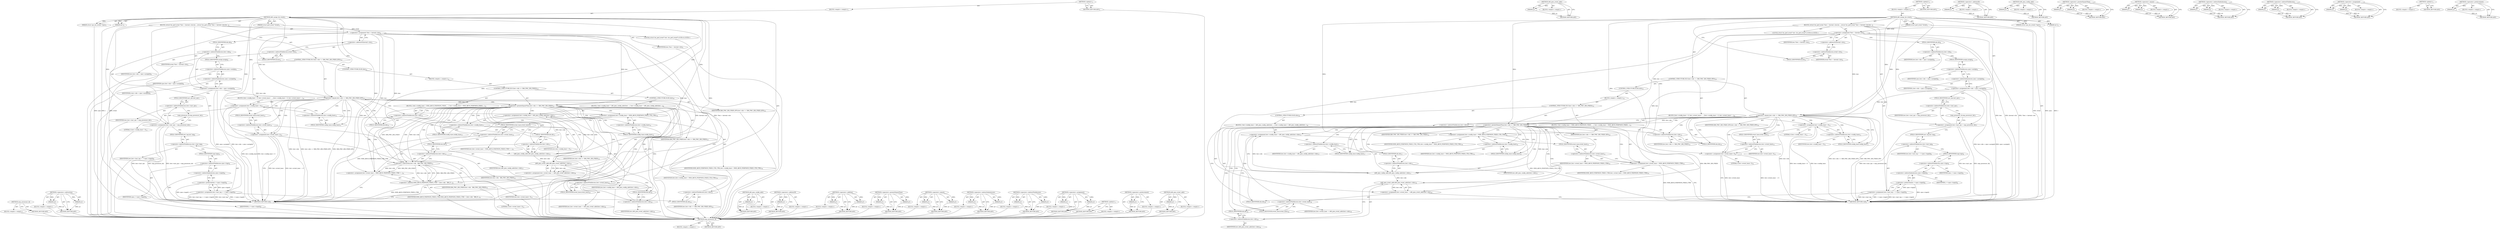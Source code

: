 digraph "x86_pmu_event_addr" {
vulnerable_140 [label=<(METHOD,smp_processor_id)>];
vulnerable_141 [label=<(BLOCK,&lt;empty&gt;,&lt;empty&gt;)>];
vulnerable_142 [label=<(METHOD_RETURN,ANY)>];
vulnerable_161 [label=<(METHOD,x86_pmu_event_addr)>];
vulnerable_162 [label=<(PARAM,p1)>];
vulnerable_163 [label=<(BLOCK,&lt;empty&gt;,&lt;empty&gt;)>];
vulnerable_164 [label=<(METHOD_RETURN,ANY)>];
vulnerable_6 [label=<(METHOD,&lt;global&gt;)<SUB>1</SUB>>];
vulnerable_7 [label=<(BLOCK,&lt;empty&gt;,&lt;empty&gt;)<SUB>1</SUB>>];
vulnerable_8 [label=<(METHOD,x86_assign_hw_event)<SUB>1</SUB>>];
vulnerable_9 [label=<(PARAM,struct perf_event *event)<SUB>1</SUB>>];
vulnerable_10 [label=<(PARAM,struct cpu_hw_events *cpuc)<SUB>2</SUB>>];
vulnerable_11 [label=<(PARAM,int i)<SUB>2</SUB>>];
vulnerable_12 [label=<(BLOCK,{
	struct hw_perf_event *hwc = &amp;event-&gt;hw;

	hw...,{
	struct hw_perf_event *hwc = &amp;event-&gt;hw;

	hw...)<SUB>3</SUB>>];
vulnerable_13 [label="<(LOCAL,struct hw_perf_event* hwc: hw_perf_event*)<SUB>4</SUB>>"];
vulnerable_14 [label=<(&lt;operator&gt;.assignment,*hwc = &amp;event-&gt;hw)<SUB>4</SUB>>];
vulnerable_15 [label=<(IDENTIFIER,hwc,*hwc = &amp;event-&gt;hw)<SUB>4</SUB>>];
vulnerable_16 [label=<(&lt;operator&gt;.addressOf,&amp;event-&gt;hw)<SUB>4</SUB>>];
vulnerable_17 [label=<(&lt;operator&gt;.indirectFieldAccess,event-&gt;hw)<SUB>4</SUB>>];
vulnerable_18 [label=<(IDENTIFIER,event,*hwc = &amp;event-&gt;hw)<SUB>4</SUB>>];
vulnerable_19 [label=<(FIELD_IDENTIFIER,hw,hw)<SUB>4</SUB>>];
vulnerable_20 [label=<(&lt;operator&gt;.assignment,hwc-&gt;idx = cpuc-&gt;assign[i])<SUB>6</SUB>>];
vulnerable_21 [label=<(&lt;operator&gt;.indirectFieldAccess,hwc-&gt;idx)<SUB>6</SUB>>];
vulnerable_22 [label=<(IDENTIFIER,hwc,hwc-&gt;idx = cpuc-&gt;assign[i])<SUB>6</SUB>>];
vulnerable_23 [label=<(FIELD_IDENTIFIER,idx,idx)<SUB>6</SUB>>];
vulnerable_24 [label=<(&lt;operator&gt;.indirectIndexAccess,cpuc-&gt;assign[i])<SUB>6</SUB>>];
vulnerable_25 [label=<(&lt;operator&gt;.indirectFieldAccess,cpuc-&gt;assign)<SUB>6</SUB>>];
vulnerable_26 [label=<(IDENTIFIER,cpuc,hwc-&gt;idx = cpuc-&gt;assign[i])<SUB>6</SUB>>];
vulnerable_27 [label=<(FIELD_IDENTIFIER,assign,assign)<SUB>6</SUB>>];
vulnerable_28 [label=<(IDENTIFIER,i,hwc-&gt;idx = cpuc-&gt;assign[i])<SUB>6</SUB>>];
vulnerable_29 [label=<(&lt;operator&gt;.assignment,hwc-&gt;last_cpu = smp_processor_id())<SUB>7</SUB>>];
vulnerable_30 [label=<(&lt;operator&gt;.indirectFieldAccess,hwc-&gt;last_cpu)<SUB>7</SUB>>];
vulnerable_31 [label=<(IDENTIFIER,hwc,hwc-&gt;last_cpu = smp_processor_id())<SUB>7</SUB>>];
vulnerable_32 [label=<(FIELD_IDENTIFIER,last_cpu,last_cpu)<SUB>7</SUB>>];
vulnerable_33 [label=<(smp_processor_id,smp_processor_id())<SUB>7</SUB>>];
vulnerable_34 [label=<(&lt;operator&gt;.assignment,hwc-&gt;last_tag = ++cpuc-&gt;tags[i])<SUB>8</SUB>>];
vulnerable_35 [label=<(&lt;operator&gt;.indirectFieldAccess,hwc-&gt;last_tag)<SUB>8</SUB>>];
vulnerable_36 [label=<(IDENTIFIER,hwc,hwc-&gt;last_tag = ++cpuc-&gt;tags[i])<SUB>8</SUB>>];
vulnerable_37 [label=<(FIELD_IDENTIFIER,last_tag,last_tag)<SUB>8</SUB>>];
vulnerable_38 [label=<(&lt;operator&gt;.preIncrement,++cpuc-&gt;tags[i])<SUB>8</SUB>>];
vulnerable_39 [label=<(&lt;operator&gt;.indirectIndexAccess,cpuc-&gt;tags[i])<SUB>8</SUB>>];
vulnerable_40 [label=<(&lt;operator&gt;.indirectFieldAccess,cpuc-&gt;tags)<SUB>8</SUB>>];
vulnerable_41 [label=<(IDENTIFIER,cpuc,++cpuc-&gt;tags[i])<SUB>8</SUB>>];
vulnerable_42 [label=<(FIELD_IDENTIFIER,tags,tags)<SUB>8</SUB>>];
vulnerable_43 [label=<(IDENTIFIER,i,++cpuc-&gt;tags[i])<SUB>8</SUB>>];
vulnerable_44 [label=<(CONTROL_STRUCTURE,IF,if (hwc-&gt;idx == X86_PMC_IDX_FIXED_BTS))<SUB>10</SUB>>];
vulnerable_45 [label=<(&lt;operator&gt;.equals,hwc-&gt;idx == X86_PMC_IDX_FIXED_BTS)<SUB>10</SUB>>];
vulnerable_46 [label=<(&lt;operator&gt;.indirectFieldAccess,hwc-&gt;idx)<SUB>10</SUB>>];
vulnerable_47 [label=<(IDENTIFIER,hwc,hwc-&gt;idx == X86_PMC_IDX_FIXED_BTS)<SUB>10</SUB>>];
vulnerable_48 [label=<(FIELD_IDENTIFIER,idx,idx)<SUB>10</SUB>>];
vulnerable_49 [label=<(IDENTIFIER,X86_PMC_IDX_FIXED_BTS,hwc-&gt;idx == X86_PMC_IDX_FIXED_BTS)<SUB>10</SUB>>];
vulnerable_50 [label=<(BLOCK,{
		hwc-&gt;config_base = 0;
 		hwc-&gt;event_base	= ...,{
		hwc-&gt;config_base = 0;
 		hwc-&gt;event_base	= ...)<SUB>10</SUB>>];
vulnerable_51 [label=<(&lt;operator&gt;.assignment,hwc-&gt;config_base = 0)<SUB>11</SUB>>];
vulnerable_52 [label=<(&lt;operator&gt;.indirectFieldAccess,hwc-&gt;config_base)<SUB>11</SUB>>];
vulnerable_53 [label=<(IDENTIFIER,hwc,hwc-&gt;config_base = 0)<SUB>11</SUB>>];
vulnerable_54 [label=<(FIELD_IDENTIFIER,config_base,config_base)<SUB>11</SUB>>];
vulnerable_55 [label=<(LITERAL,0,hwc-&gt;config_base = 0)<SUB>11</SUB>>];
vulnerable_56 [label=<(&lt;operator&gt;.assignment,hwc-&gt;event_base	= 0)<SUB>12</SUB>>];
vulnerable_57 [label=<(&lt;operator&gt;.indirectFieldAccess,hwc-&gt;event_base)<SUB>12</SUB>>];
vulnerable_58 [label=<(IDENTIFIER,hwc,hwc-&gt;event_base	= 0)<SUB>12</SUB>>];
vulnerable_59 [label=<(FIELD_IDENTIFIER,event_base,event_base)<SUB>12</SUB>>];
vulnerable_60 [label=<(LITERAL,0,hwc-&gt;event_base	= 0)<SUB>12</SUB>>];
vulnerable_61 [label=<(CONTROL_STRUCTURE,ELSE,else)<SUB>13</SUB>>];
vulnerable_62 [label=<(BLOCK,&lt;empty&gt;,&lt;empty&gt;)<SUB>13</SUB>>];
vulnerable_63 [label=<(CONTROL_STRUCTURE,IF,if (hwc-&gt;idx &gt;= X86_PMC_IDX_FIXED))<SUB>13</SUB>>];
vulnerable_64 [label=<(&lt;operator&gt;.greaterEqualsThan,hwc-&gt;idx &gt;= X86_PMC_IDX_FIXED)<SUB>13</SUB>>];
vulnerable_65 [label=<(&lt;operator&gt;.indirectFieldAccess,hwc-&gt;idx)<SUB>13</SUB>>];
vulnerable_66 [label=<(IDENTIFIER,hwc,hwc-&gt;idx &gt;= X86_PMC_IDX_FIXED)<SUB>13</SUB>>];
vulnerable_67 [label=<(FIELD_IDENTIFIER,idx,idx)<SUB>13</SUB>>];
vulnerable_68 [label=<(IDENTIFIER,X86_PMC_IDX_FIXED,hwc-&gt;idx &gt;= X86_PMC_IDX_FIXED)<SUB>13</SUB>>];
vulnerable_69 [label=<(BLOCK,{
 		hwc-&gt;config_base = MSR_ARCH_PERFMON_FIXED_...,{
 		hwc-&gt;config_base = MSR_ARCH_PERFMON_FIXED_...)<SUB>13</SUB>>];
vulnerable_70 [label=<(&lt;operator&gt;.assignment,hwc-&gt;config_base = MSR_ARCH_PERFMON_FIXED_CTR_CTRL)<SUB>14</SUB>>];
vulnerable_71 [label=<(&lt;operator&gt;.indirectFieldAccess,hwc-&gt;config_base)<SUB>14</SUB>>];
vulnerable_72 [label=<(IDENTIFIER,hwc,hwc-&gt;config_base = MSR_ARCH_PERFMON_FIXED_CTR_CTRL)<SUB>14</SUB>>];
vulnerable_73 [label=<(FIELD_IDENTIFIER,config_base,config_base)<SUB>14</SUB>>];
vulnerable_74 [label=<(IDENTIFIER,MSR_ARCH_PERFMON_FIXED_CTR_CTRL,hwc-&gt;config_base = MSR_ARCH_PERFMON_FIXED_CTR_CTRL)<SUB>14</SUB>>];
vulnerable_75 [label=<(&lt;operator&gt;.assignment,hwc-&gt;event_base = MSR_ARCH_PERFMON_FIXED_CTR0)<SUB>15</SUB>>];
vulnerable_76 [label=<(&lt;operator&gt;.indirectFieldAccess,hwc-&gt;event_base)<SUB>15</SUB>>];
vulnerable_77 [label=<(IDENTIFIER,hwc,hwc-&gt;event_base = MSR_ARCH_PERFMON_FIXED_CTR0)<SUB>15</SUB>>];
vulnerable_78 [label=<(FIELD_IDENTIFIER,event_base,event_base)<SUB>15</SUB>>];
vulnerable_79 [label=<(IDENTIFIER,MSR_ARCH_PERFMON_FIXED_CTR0,hwc-&gt;event_base = MSR_ARCH_PERFMON_FIXED_CTR0)<SUB>15</SUB>>];
vulnerable_80 [label=<(CONTROL_STRUCTURE,ELSE,else)<SUB>16</SUB>>];
vulnerable_81 [label=<(BLOCK,{
 		hwc-&gt;config_base = x86_pmu_config_addr(hwc...,{
 		hwc-&gt;config_base = x86_pmu_config_addr(hwc...)<SUB>16</SUB>>];
vulnerable_82 [label=<(&lt;operator&gt;.assignment,hwc-&gt;config_base = x86_pmu_config_addr(hwc-&gt;idx))<SUB>17</SUB>>];
vulnerable_83 [label=<(&lt;operator&gt;.indirectFieldAccess,hwc-&gt;config_base)<SUB>17</SUB>>];
vulnerable_84 [label=<(IDENTIFIER,hwc,hwc-&gt;config_base = x86_pmu_config_addr(hwc-&gt;idx))<SUB>17</SUB>>];
vulnerable_85 [label=<(FIELD_IDENTIFIER,config_base,config_base)<SUB>17</SUB>>];
vulnerable_86 [label=<(x86_pmu_config_addr,x86_pmu_config_addr(hwc-&gt;idx))<SUB>17</SUB>>];
vulnerable_87 [label=<(&lt;operator&gt;.indirectFieldAccess,hwc-&gt;idx)<SUB>17</SUB>>];
vulnerable_88 [label=<(IDENTIFIER,hwc,x86_pmu_config_addr(hwc-&gt;idx))<SUB>17</SUB>>];
vulnerable_89 [label=<(FIELD_IDENTIFIER,idx,idx)<SUB>17</SUB>>];
vulnerable_90 [label=<(&lt;operator&gt;.assignment,hwc-&gt;event_base  = x86_pmu_event_addr(hwc-&gt;idx))<SUB>18</SUB>>];
vulnerable_91 [label=<(&lt;operator&gt;.indirectFieldAccess,hwc-&gt;event_base)<SUB>18</SUB>>];
vulnerable_92 [label=<(IDENTIFIER,hwc,hwc-&gt;event_base  = x86_pmu_event_addr(hwc-&gt;idx))<SUB>18</SUB>>];
vulnerable_93 [label=<(FIELD_IDENTIFIER,event_base,event_base)<SUB>18</SUB>>];
vulnerable_94 [label=<(x86_pmu_event_addr,x86_pmu_event_addr(hwc-&gt;idx))<SUB>18</SUB>>];
vulnerable_95 [label=<(&lt;operator&gt;.indirectFieldAccess,hwc-&gt;idx)<SUB>18</SUB>>];
vulnerable_96 [label=<(IDENTIFIER,hwc,x86_pmu_event_addr(hwc-&gt;idx))<SUB>18</SUB>>];
vulnerable_97 [label=<(FIELD_IDENTIFIER,idx,idx)<SUB>18</SUB>>];
vulnerable_98 [label=<(METHOD_RETURN,void)<SUB>1</SUB>>];
vulnerable_100 [label=<(METHOD_RETURN,ANY)<SUB>1</SUB>>];
vulnerable_126 [label=<(METHOD,&lt;operator&gt;.addressOf)>];
vulnerable_127 [label=<(PARAM,p1)>];
vulnerable_128 [label=<(BLOCK,&lt;empty&gt;,&lt;empty&gt;)>];
vulnerable_129 [label=<(METHOD_RETURN,ANY)>];
vulnerable_157 [label=<(METHOD,x86_pmu_config_addr)>];
vulnerable_158 [label=<(PARAM,p1)>];
vulnerable_159 [label=<(BLOCK,&lt;empty&gt;,&lt;empty&gt;)>];
vulnerable_160 [label=<(METHOD_RETURN,ANY)>];
vulnerable_152 [label=<(METHOD,&lt;operator&gt;.greaterEqualsThan)>];
vulnerable_153 [label=<(PARAM,p1)>];
vulnerable_154 [label=<(PARAM,p2)>];
vulnerable_155 [label=<(BLOCK,&lt;empty&gt;,&lt;empty&gt;)>];
vulnerable_156 [label=<(METHOD_RETURN,ANY)>];
vulnerable_147 [label=<(METHOD,&lt;operator&gt;.equals)>];
vulnerable_148 [label=<(PARAM,p1)>];
vulnerable_149 [label=<(PARAM,p2)>];
vulnerable_150 [label=<(BLOCK,&lt;empty&gt;,&lt;empty&gt;)>];
vulnerable_151 [label=<(METHOD_RETURN,ANY)>];
vulnerable_135 [label=<(METHOD,&lt;operator&gt;.indirectIndexAccess)>];
vulnerable_136 [label=<(PARAM,p1)>];
vulnerable_137 [label=<(PARAM,p2)>];
vulnerable_138 [label=<(BLOCK,&lt;empty&gt;,&lt;empty&gt;)>];
vulnerable_139 [label=<(METHOD_RETURN,ANY)>];
vulnerable_130 [label=<(METHOD,&lt;operator&gt;.indirectFieldAccess)>];
vulnerable_131 [label=<(PARAM,p1)>];
vulnerable_132 [label=<(PARAM,p2)>];
vulnerable_133 [label=<(BLOCK,&lt;empty&gt;,&lt;empty&gt;)>];
vulnerable_134 [label=<(METHOD_RETURN,ANY)>];
vulnerable_121 [label=<(METHOD,&lt;operator&gt;.assignment)>];
vulnerable_122 [label=<(PARAM,p1)>];
vulnerable_123 [label=<(PARAM,p2)>];
vulnerable_124 [label=<(BLOCK,&lt;empty&gt;,&lt;empty&gt;)>];
vulnerable_125 [label=<(METHOD_RETURN,ANY)>];
vulnerable_115 [label=<(METHOD,&lt;global&gt;)<SUB>1</SUB>>];
vulnerable_116 [label=<(BLOCK,&lt;empty&gt;,&lt;empty&gt;)>];
vulnerable_117 [label=<(METHOD_RETURN,ANY)>];
vulnerable_143 [label=<(METHOD,&lt;operator&gt;.preIncrement)>];
vulnerable_144 [label=<(PARAM,p1)>];
vulnerable_145 [label=<(BLOCK,&lt;empty&gt;,&lt;empty&gt;)>];
vulnerable_146 [label=<(METHOD_RETURN,ANY)>];
fixed_146 [label=<(METHOD,smp_processor_id)>];
fixed_147 [label=<(BLOCK,&lt;empty&gt;,&lt;empty&gt;)>];
fixed_148 [label=<(METHOD_RETURN,ANY)>];
fixed_168 [label=<(METHOD,&lt;operator&gt;.subtraction)>];
fixed_169 [label=<(PARAM,p1)>];
fixed_170 [label=<(PARAM,p2)>];
fixed_171 [label=<(BLOCK,&lt;empty&gt;,&lt;empty&gt;)>];
fixed_172 [label=<(METHOD_RETURN,ANY)>];
fixed_6 [label=<(METHOD,&lt;global&gt;)<SUB>1</SUB>>];
fixed_7 [label=<(BLOCK,&lt;empty&gt;,&lt;empty&gt;)<SUB>1</SUB>>];
fixed_8 [label=<(METHOD,x86_assign_hw_event)<SUB>1</SUB>>];
fixed_9 [label=<(PARAM,struct perf_event *event)<SUB>1</SUB>>];
fixed_10 [label=<(PARAM,struct cpu_hw_events *cpuc)<SUB>2</SUB>>];
fixed_11 [label=<(PARAM,int i)<SUB>2</SUB>>];
fixed_12 [label=<(BLOCK,{
	struct hw_perf_event *hwc = &amp;event-&gt;hw;

	hw...,{
	struct hw_perf_event *hwc = &amp;event-&gt;hw;

	hw...)<SUB>3</SUB>>];
fixed_13 [label="<(LOCAL,struct hw_perf_event* hwc: hw_perf_event*)<SUB>4</SUB>>"];
fixed_14 [label=<(&lt;operator&gt;.assignment,*hwc = &amp;event-&gt;hw)<SUB>4</SUB>>];
fixed_15 [label=<(IDENTIFIER,hwc,*hwc = &amp;event-&gt;hw)<SUB>4</SUB>>];
fixed_16 [label=<(&lt;operator&gt;.addressOf,&amp;event-&gt;hw)<SUB>4</SUB>>];
fixed_17 [label=<(&lt;operator&gt;.indirectFieldAccess,event-&gt;hw)<SUB>4</SUB>>];
fixed_18 [label=<(IDENTIFIER,event,*hwc = &amp;event-&gt;hw)<SUB>4</SUB>>];
fixed_19 [label=<(FIELD_IDENTIFIER,hw,hw)<SUB>4</SUB>>];
fixed_20 [label=<(&lt;operator&gt;.assignment,hwc-&gt;idx = cpuc-&gt;assign[i])<SUB>6</SUB>>];
fixed_21 [label=<(&lt;operator&gt;.indirectFieldAccess,hwc-&gt;idx)<SUB>6</SUB>>];
fixed_22 [label=<(IDENTIFIER,hwc,hwc-&gt;idx = cpuc-&gt;assign[i])<SUB>6</SUB>>];
fixed_23 [label=<(FIELD_IDENTIFIER,idx,idx)<SUB>6</SUB>>];
fixed_24 [label=<(&lt;operator&gt;.indirectIndexAccess,cpuc-&gt;assign[i])<SUB>6</SUB>>];
fixed_25 [label=<(&lt;operator&gt;.indirectFieldAccess,cpuc-&gt;assign)<SUB>6</SUB>>];
fixed_26 [label=<(IDENTIFIER,cpuc,hwc-&gt;idx = cpuc-&gt;assign[i])<SUB>6</SUB>>];
fixed_27 [label=<(FIELD_IDENTIFIER,assign,assign)<SUB>6</SUB>>];
fixed_28 [label=<(IDENTIFIER,i,hwc-&gt;idx = cpuc-&gt;assign[i])<SUB>6</SUB>>];
fixed_29 [label=<(&lt;operator&gt;.assignment,hwc-&gt;last_cpu = smp_processor_id())<SUB>7</SUB>>];
fixed_30 [label=<(&lt;operator&gt;.indirectFieldAccess,hwc-&gt;last_cpu)<SUB>7</SUB>>];
fixed_31 [label=<(IDENTIFIER,hwc,hwc-&gt;last_cpu = smp_processor_id())<SUB>7</SUB>>];
fixed_32 [label=<(FIELD_IDENTIFIER,last_cpu,last_cpu)<SUB>7</SUB>>];
fixed_33 [label=<(smp_processor_id,smp_processor_id())<SUB>7</SUB>>];
fixed_34 [label=<(&lt;operator&gt;.assignment,hwc-&gt;last_tag = ++cpuc-&gt;tags[i])<SUB>8</SUB>>];
fixed_35 [label=<(&lt;operator&gt;.indirectFieldAccess,hwc-&gt;last_tag)<SUB>8</SUB>>];
fixed_36 [label=<(IDENTIFIER,hwc,hwc-&gt;last_tag = ++cpuc-&gt;tags[i])<SUB>8</SUB>>];
fixed_37 [label=<(FIELD_IDENTIFIER,last_tag,last_tag)<SUB>8</SUB>>];
fixed_38 [label=<(&lt;operator&gt;.preIncrement,++cpuc-&gt;tags[i])<SUB>8</SUB>>];
fixed_39 [label=<(&lt;operator&gt;.indirectIndexAccess,cpuc-&gt;tags[i])<SUB>8</SUB>>];
fixed_40 [label=<(&lt;operator&gt;.indirectFieldAccess,cpuc-&gt;tags)<SUB>8</SUB>>];
fixed_41 [label=<(IDENTIFIER,cpuc,++cpuc-&gt;tags[i])<SUB>8</SUB>>];
fixed_42 [label=<(FIELD_IDENTIFIER,tags,tags)<SUB>8</SUB>>];
fixed_43 [label=<(IDENTIFIER,i,++cpuc-&gt;tags[i])<SUB>8</SUB>>];
fixed_44 [label=<(CONTROL_STRUCTURE,IF,if (hwc-&gt;idx == X86_PMC_IDX_FIXED_BTS))<SUB>10</SUB>>];
fixed_45 [label=<(&lt;operator&gt;.equals,hwc-&gt;idx == X86_PMC_IDX_FIXED_BTS)<SUB>10</SUB>>];
fixed_46 [label=<(&lt;operator&gt;.indirectFieldAccess,hwc-&gt;idx)<SUB>10</SUB>>];
fixed_47 [label=<(IDENTIFIER,hwc,hwc-&gt;idx == X86_PMC_IDX_FIXED_BTS)<SUB>10</SUB>>];
fixed_48 [label=<(FIELD_IDENTIFIER,idx,idx)<SUB>10</SUB>>];
fixed_49 [label=<(IDENTIFIER,X86_PMC_IDX_FIXED_BTS,hwc-&gt;idx == X86_PMC_IDX_FIXED_BTS)<SUB>10</SUB>>];
fixed_50 [label=<(BLOCK,{
		hwc-&gt;config_base = 0;
 		hwc-&gt;event_base	= ...,{
		hwc-&gt;config_base = 0;
 		hwc-&gt;event_base	= ...)<SUB>10</SUB>>];
fixed_51 [label=<(&lt;operator&gt;.assignment,hwc-&gt;config_base = 0)<SUB>11</SUB>>];
fixed_52 [label=<(&lt;operator&gt;.indirectFieldAccess,hwc-&gt;config_base)<SUB>11</SUB>>];
fixed_53 [label=<(IDENTIFIER,hwc,hwc-&gt;config_base = 0)<SUB>11</SUB>>];
fixed_54 [label=<(FIELD_IDENTIFIER,config_base,config_base)<SUB>11</SUB>>];
fixed_55 [label=<(LITERAL,0,hwc-&gt;config_base = 0)<SUB>11</SUB>>];
fixed_56 [label=<(&lt;operator&gt;.assignment,hwc-&gt;event_base	= 0)<SUB>12</SUB>>];
fixed_57 [label=<(&lt;operator&gt;.indirectFieldAccess,hwc-&gt;event_base)<SUB>12</SUB>>];
fixed_58 [label=<(IDENTIFIER,hwc,hwc-&gt;event_base	= 0)<SUB>12</SUB>>];
fixed_59 [label=<(FIELD_IDENTIFIER,event_base,event_base)<SUB>12</SUB>>];
fixed_60 [label=<(LITERAL,0,hwc-&gt;event_base	= 0)<SUB>12</SUB>>];
fixed_61 [label=<(CONTROL_STRUCTURE,ELSE,else)<SUB>13</SUB>>];
fixed_62 [label=<(BLOCK,&lt;empty&gt;,&lt;empty&gt;)<SUB>13</SUB>>];
fixed_63 [label=<(CONTROL_STRUCTURE,IF,if (hwc-&gt;idx &gt;= X86_PMC_IDX_FIXED))<SUB>13</SUB>>];
fixed_64 [label=<(&lt;operator&gt;.greaterEqualsThan,hwc-&gt;idx &gt;= X86_PMC_IDX_FIXED)<SUB>13</SUB>>];
fixed_65 [label=<(&lt;operator&gt;.indirectFieldAccess,hwc-&gt;idx)<SUB>13</SUB>>];
fixed_66 [label=<(IDENTIFIER,hwc,hwc-&gt;idx &gt;= X86_PMC_IDX_FIXED)<SUB>13</SUB>>];
fixed_67 [label=<(FIELD_IDENTIFIER,idx,idx)<SUB>13</SUB>>];
fixed_68 [label=<(IDENTIFIER,X86_PMC_IDX_FIXED,hwc-&gt;idx &gt;= X86_PMC_IDX_FIXED)<SUB>13</SUB>>];
fixed_69 [label=<(BLOCK,{
 		hwc-&gt;config_base = MSR_ARCH_PERFMON_FIXED_...,{
 		hwc-&gt;config_base = MSR_ARCH_PERFMON_FIXED_...)<SUB>13</SUB>>];
fixed_70 [label=<(&lt;operator&gt;.assignment,hwc-&gt;config_base = MSR_ARCH_PERFMON_FIXED_CTR_CTRL)<SUB>14</SUB>>];
fixed_71 [label=<(&lt;operator&gt;.indirectFieldAccess,hwc-&gt;config_base)<SUB>14</SUB>>];
fixed_72 [label=<(IDENTIFIER,hwc,hwc-&gt;config_base = MSR_ARCH_PERFMON_FIXED_CTR_CTRL)<SUB>14</SUB>>];
fixed_73 [label=<(FIELD_IDENTIFIER,config_base,config_base)<SUB>14</SUB>>];
fixed_74 [label=<(IDENTIFIER,MSR_ARCH_PERFMON_FIXED_CTR_CTRL,hwc-&gt;config_base = MSR_ARCH_PERFMON_FIXED_CTR_CTRL)<SUB>14</SUB>>];
fixed_75 [label=<(&lt;operator&gt;.assignment,hwc-&gt;event_base = MSR_ARCH_PERFMON_FIXED_CTR0 +...)<SUB>15</SUB>>];
fixed_76 [label=<(&lt;operator&gt;.indirectFieldAccess,hwc-&gt;event_base)<SUB>15</SUB>>];
fixed_77 [label=<(IDENTIFIER,hwc,hwc-&gt;event_base = MSR_ARCH_PERFMON_FIXED_CTR0 +...)<SUB>15</SUB>>];
fixed_78 [label=<(FIELD_IDENTIFIER,event_base,event_base)<SUB>15</SUB>>];
fixed_79 [label=<(&lt;operator&gt;.addition,MSR_ARCH_PERFMON_FIXED_CTR0 + (hwc-&gt;idx - X86_P...)<SUB>15</SUB>>];
fixed_80 [label=<(IDENTIFIER,MSR_ARCH_PERFMON_FIXED_CTR0,MSR_ARCH_PERFMON_FIXED_CTR0 + (hwc-&gt;idx - X86_P...)<SUB>15</SUB>>];
fixed_81 [label=<(&lt;operator&gt;.subtraction,hwc-&gt;idx - X86_PMC_IDX_FIXED)<SUB>15</SUB>>];
fixed_82 [label=<(&lt;operator&gt;.indirectFieldAccess,hwc-&gt;idx)<SUB>15</SUB>>];
fixed_83 [label=<(IDENTIFIER,hwc,hwc-&gt;idx - X86_PMC_IDX_FIXED)<SUB>15</SUB>>];
fixed_84 [label=<(FIELD_IDENTIFIER,idx,idx)<SUB>15</SUB>>];
fixed_85 [label=<(IDENTIFIER,X86_PMC_IDX_FIXED,hwc-&gt;idx - X86_PMC_IDX_FIXED)<SUB>15</SUB>>];
fixed_86 [label=<(CONTROL_STRUCTURE,ELSE,else)<SUB>16</SUB>>];
fixed_87 [label=<(BLOCK,{
 		hwc-&gt;config_base = x86_pmu_config_addr(hwc...,{
 		hwc-&gt;config_base = x86_pmu_config_addr(hwc...)<SUB>16</SUB>>];
fixed_88 [label=<(&lt;operator&gt;.assignment,hwc-&gt;config_base = x86_pmu_config_addr(hwc-&gt;idx))<SUB>17</SUB>>];
fixed_89 [label=<(&lt;operator&gt;.indirectFieldAccess,hwc-&gt;config_base)<SUB>17</SUB>>];
fixed_90 [label=<(IDENTIFIER,hwc,hwc-&gt;config_base = x86_pmu_config_addr(hwc-&gt;idx))<SUB>17</SUB>>];
fixed_91 [label=<(FIELD_IDENTIFIER,config_base,config_base)<SUB>17</SUB>>];
fixed_92 [label=<(x86_pmu_config_addr,x86_pmu_config_addr(hwc-&gt;idx))<SUB>17</SUB>>];
fixed_93 [label=<(&lt;operator&gt;.indirectFieldAccess,hwc-&gt;idx)<SUB>17</SUB>>];
fixed_94 [label=<(IDENTIFIER,hwc,x86_pmu_config_addr(hwc-&gt;idx))<SUB>17</SUB>>];
fixed_95 [label=<(FIELD_IDENTIFIER,idx,idx)<SUB>17</SUB>>];
fixed_96 [label=<(&lt;operator&gt;.assignment,hwc-&gt;event_base  = x86_pmu_event_addr(hwc-&gt;idx))<SUB>18</SUB>>];
fixed_97 [label=<(&lt;operator&gt;.indirectFieldAccess,hwc-&gt;event_base)<SUB>18</SUB>>];
fixed_98 [label=<(IDENTIFIER,hwc,hwc-&gt;event_base  = x86_pmu_event_addr(hwc-&gt;idx))<SUB>18</SUB>>];
fixed_99 [label=<(FIELD_IDENTIFIER,event_base,event_base)<SUB>18</SUB>>];
fixed_100 [label=<(x86_pmu_event_addr,x86_pmu_event_addr(hwc-&gt;idx))<SUB>18</SUB>>];
fixed_101 [label=<(&lt;operator&gt;.indirectFieldAccess,hwc-&gt;idx)<SUB>18</SUB>>];
fixed_102 [label=<(IDENTIFIER,hwc,x86_pmu_event_addr(hwc-&gt;idx))<SUB>18</SUB>>];
fixed_103 [label=<(FIELD_IDENTIFIER,idx,idx)<SUB>18</SUB>>];
fixed_104 [label=<(METHOD_RETURN,void)<SUB>1</SUB>>];
fixed_106 [label=<(METHOD_RETURN,ANY)<SUB>1</SUB>>];
fixed_173 [label=<(METHOD,x86_pmu_config_addr)>];
fixed_174 [label=<(PARAM,p1)>];
fixed_175 [label=<(BLOCK,&lt;empty&gt;,&lt;empty&gt;)>];
fixed_176 [label=<(METHOD_RETURN,ANY)>];
fixed_132 [label=<(METHOD,&lt;operator&gt;.addressOf)>];
fixed_133 [label=<(PARAM,p1)>];
fixed_134 [label=<(BLOCK,&lt;empty&gt;,&lt;empty&gt;)>];
fixed_135 [label=<(METHOD_RETURN,ANY)>];
fixed_163 [label=<(METHOD,&lt;operator&gt;.addition)>];
fixed_164 [label=<(PARAM,p1)>];
fixed_165 [label=<(PARAM,p2)>];
fixed_166 [label=<(BLOCK,&lt;empty&gt;,&lt;empty&gt;)>];
fixed_167 [label=<(METHOD_RETURN,ANY)>];
fixed_158 [label=<(METHOD,&lt;operator&gt;.greaterEqualsThan)>];
fixed_159 [label=<(PARAM,p1)>];
fixed_160 [label=<(PARAM,p2)>];
fixed_161 [label=<(BLOCK,&lt;empty&gt;,&lt;empty&gt;)>];
fixed_162 [label=<(METHOD_RETURN,ANY)>];
fixed_153 [label=<(METHOD,&lt;operator&gt;.equals)>];
fixed_154 [label=<(PARAM,p1)>];
fixed_155 [label=<(PARAM,p2)>];
fixed_156 [label=<(BLOCK,&lt;empty&gt;,&lt;empty&gt;)>];
fixed_157 [label=<(METHOD_RETURN,ANY)>];
fixed_141 [label=<(METHOD,&lt;operator&gt;.indirectIndexAccess)>];
fixed_142 [label=<(PARAM,p1)>];
fixed_143 [label=<(PARAM,p2)>];
fixed_144 [label=<(BLOCK,&lt;empty&gt;,&lt;empty&gt;)>];
fixed_145 [label=<(METHOD_RETURN,ANY)>];
fixed_136 [label=<(METHOD,&lt;operator&gt;.indirectFieldAccess)>];
fixed_137 [label=<(PARAM,p1)>];
fixed_138 [label=<(PARAM,p2)>];
fixed_139 [label=<(BLOCK,&lt;empty&gt;,&lt;empty&gt;)>];
fixed_140 [label=<(METHOD_RETURN,ANY)>];
fixed_127 [label=<(METHOD,&lt;operator&gt;.assignment)>];
fixed_128 [label=<(PARAM,p1)>];
fixed_129 [label=<(PARAM,p2)>];
fixed_130 [label=<(BLOCK,&lt;empty&gt;,&lt;empty&gt;)>];
fixed_131 [label=<(METHOD_RETURN,ANY)>];
fixed_121 [label=<(METHOD,&lt;global&gt;)<SUB>1</SUB>>];
fixed_122 [label=<(BLOCK,&lt;empty&gt;,&lt;empty&gt;)>];
fixed_123 [label=<(METHOD_RETURN,ANY)>];
fixed_149 [label=<(METHOD,&lt;operator&gt;.preIncrement)>];
fixed_150 [label=<(PARAM,p1)>];
fixed_151 [label=<(BLOCK,&lt;empty&gt;,&lt;empty&gt;)>];
fixed_152 [label=<(METHOD_RETURN,ANY)>];
fixed_177 [label=<(METHOD,x86_pmu_event_addr)>];
fixed_178 [label=<(PARAM,p1)>];
fixed_179 [label=<(BLOCK,&lt;empty&gt;,&lt;empty&gt;)>];
fixed_180 [label=<(METHOD_RETURN,ANY)>];
vulnerable_140 -> vulnerable_141  [key=0, label="AST: "];
vulnerable_140 -> vulnerable_142  [key=0, label="AST: "];
vulnerable_140 -> vulnerable_142  [key=1, label="CFG: "];
vulnerable_161 -> vulnerable_162  [key=0, label="AST: "];
vulnerable_161 -> vulnerable_162  [key=1, label="DDG: "];
vulnerable_161 -> vulnerable_163  [key=0, label="AST: "];
vulnerable_161 -> vulnerable_164  [key=0, label="AST: "];
vulnerable_161 -> vulnerable_164  [key=1, label="CFG: "];
vulnerable_162 -> vulnerable_164  [key=0, label="DDG: p1"];
vulnerable_6 -> vulnerable_7  [key=0, label="AST: "];
vulnerable_6 -> vulnerable_100  [key=0, label="AST: "];
vulnerable_6 -> vulnerable_100  [key=1, label="CFG: "];
vulnerable_7 -> vulnerable_8  [key=0, label="AST: "];
vulnerable_8 -> vulnerable_9  [key=0, label="AST: "];
vulnerable_8 -> vulnerable_9  [key=1, label="DDG: "];
vulnerable_8 -> vulnerable_10  [key=0, label="AST: "];
vulnerable_8 -> vulnerable_10  [key=1, label="DDG: "];
vulnerable_8 -> vulnerable_11  [key=0, label="AST: "];
vulnerable_8 -> vulnerable_11  [key=1, label="DDG: "];
vulnerable_8 -> vulnerable_12  [key=0, label="AST: "];
vulnerable_8 -> vulnerable_98  [key=0, label="AST: "];
vulnerable_8 -> vulnerable_19  [key=0, label="CFG: "];
vulnerable_8 -> vulnerable_29  [key=0, label="DDG: "];
vulnerable_8 -> vulnerable_45  [key=0, label="DDG: "];
vulnerable_8 -> vulnerable_51  [key=0, label="DDG: "];
vulnerable_8 -> vulnerable_56  [key=0, label="DDG: "];
vulnerable_8 -> vulnerable_64  [key=0, label="DDG: "];
vulnerable_8 -> vulnerable_70  [key=0, label="DDG: "];
vulnerable_8 -> vulnerable_75  [key=0, label="DDG: "];
vulnerable_9 -> vulnerable_98  [key=0, label="DDG: event"];
vulnerable_9 -> vulnerable_14  [key=0, label="DDG: event"];
vulnerable_10 -> vulnerable_98  [key=0, label="DDG: cpuc"];
vulnerable_11 -> vulnerable_98  [key=0, label="DDG: i"];
vulnerable_12 -> vulnerable_13  [key=0, label="AST: "];
vulnerable_12 -> vulnerable_14  [key=0, label="AST: "];
vulnerable_12 -> vulnerable_20  [key=0, label="AST: "];
vulnerable_12 -> vulnerable_29  [key=0, label="AST: "];
vulnerable_12 -> vulnerable_34  [key=0, label="AST: "];
vulnerable_12 -> vulnerable_44  [key=0, label="AST: "];
vulnerable_14 -> vulnerable_15  [key=0, label="AST: "];
vulnerable_14 -> vulnerable_16  [key=0, label="AST: "];
vulnerable_14 -> vulnerable_23  [key=0, label="CFG: "];
vulnerable_14 -> vulnerable_98  [key=0, label="DDG: hwc"];
vulnerable_14 -> vulnerable_98  [key=1, label="DDG: &amp;event-&gt;hw"];
vulnerable_14 -> vulnerable_98  [key=2, label="DDG: *hwc = &amp;event-&gt;hw"];
vulnerable_14 -> vulnerable_45  [key=0, label="DDG: hwc"];
vulnerable_14 -> vulnerable_64  [key=0, label="DDG: hwc"];
vulnerable_14 -> vulnerable_86  [key=0, label="DDG: hwc"];
vulnerable_14 -> vulnerable_94  [key=0, label="DDG: hwc"];
vulnerable_16 -> vulnerable_17  [key=0, label="AST: "];
vulnerable_16 -> vulnerable_14  [key=0, label="CFG: "];
vulnerable_17 -> vulnerable_18  [key=0, label="AST: "];
vulnerable_17 -> vulnerable_19  [key=0, label="AST: "];
vulnerable_17 -> vulnerable_16  [key=0, label="CFG: "];
vulnerable_19 -> vulnerable_17  [key=0, label="CFG: "];
vulnerable_20 -> vulnerable_21  [key=0, label="AST: "];
vulnerable_20 -> vulnerable_24  [key=0, label="AST: "];
vulnerable_20 -> vulnerable_32  [key=0, label="CFG: "];
vulnerable_20 -> vulnerable_98  [key=0, label="DDG: cpuc-&gt;assign[i]"];
vulnerable_20 -> vulnerable_98  [key=1, label="DDG: hwc-&gt;idx = cpuc-&gt;assign[i]"];
vulnerable_20 -> vulnerable_45  [key=0, label="DDG: hwc-&gt;idx"];
vulnerable_21 -> vulnerable_22  [key=0, label="AST: "];
vulnerable_21 -> vulnerable_23  [key=0, label="AST: "];
vulnerable_21 -> vulnerable_27  [key=0, label="CFG: "];
vulnerable_23 -> vulnerable_21  [key=0, label="CFG: "];
vulnerable_24 -> vulnerable_25  [key=0, label="AST: "];
vulnerable_24 -> vulnerable_28  [key=0, label="AST: "];
vulnerable_24 -> vulnerable_20  [key=0, label="CFG: "];
vulnerable_25 -> vulnerable_26  [key=0, label="AST: "];
vulnerable_25 -> vulnerable_27  [key=0, label="AST: "];
vulnerable_25 -> vulnerable_24  [key=0, label="CFG: "];
vulnerable_27 -> vulnerable_25  [key=0, label="CFG: "];
vulnerable_29 -> vulnerable_30  [key=0, label="AST: "];
vulnerable_29 -> vulnerable_33  [key=0, label="AST: "];
vulnerable_29 -> vulnerable_37  [key=0, label="CFG: "];
vulnerable_29 -> vulnerable_98  [key=0, label="DDG: hwc-&gt;last_cpu"];
vulnerable_29 -> vulnerable_98  [key=1, label="DDG: smp_processor_id()"];
vulnerable_29 -> vulnerable_98  [key=2, label="DDG: hwc-&gt;last_cpu = smp_processor_id()"];
vulnerable_30 -> vulnerable_31  [key=0, label="AST: "];
vulnerable_30 -> vulnerable_32  [key=0, label="AST: "];
vulnerable_30 -> vulnerable_33  [key=0, label="CFG: "];
vulnerable_32 -> vulnerable_30  [key=0, label="CFG: "];
vulnerable_33 -> vulnerable_29  [key=0, label="CFG: "];
vulnerable_34 -> vulnerable_35  [key=0, label="AST: "];
vulnerable_34 -> vulnerable_38  [key=0, label="AST: "];
vulnerable_34 -> vulnerable_48  [key=0, label="CFG: "];
vulnerable_34 -> vulnerable_98  [key=0, label="DDG: hwc-&gt;last_tag"];
vulnerable_34 -> vulnerable_98  [key=1, label="DDG: ++cpuc-&gt;tags[i]"];
vulnerable_34 -> vulnerable_98  [key=2, label="DDG: hwc-&gt;last_tag = ++cpuc-&gt;tags[i]"];
vulnerable_35 -> vulnerable_36  [key=0, label="AST: "];
vulnerable_35 -> vulnerable_37  [key=0, label="AST: "];
vulnerable_35 -> vulnerable_42  [key=0, label="CFG: "];
vulnerable_37 -> vulnerable_35  [key=0, label="CFG: "];
vulnerable_38 -> vulnerable_39  [key=0, label="AST: "];
vulnerable_38 -> vulnerable_34  [key=0, label="CFG: "];
vulnerable_38 -> vulnerable_34  [key=1, label="DDG: cpuc-&gt;tags[i]"];
vulnerable_38 -> vulnerable_98  [key=0, label="DDG: cpuc-&gt;tags[i]"];
vulnerable_39 -> vulnerable_40  [key=0, label="AST: "];
vulnerable_39 -> vulnerable_43  [key=0, label="AST: "];
vulnerable_39 -> vulnerable_38  [key=0, label="CFG: "];
vulnerable_40 -> vulnerable_41  [key=0, label="AST: "];
vulnerable_40 -> vulnerable_42  [key=0, label="AST: "];
vulnerable_40 -> vulnerable_39  [key=0, label="CFG: "];
vulnerable_42 -> vulnerable_40  [key=0, label="CFG: "];
vulnerable_44 -> vulnerable_45  [key=0, label="AST: "];
vulnerable_44 -> vulnerable_50  [key=0, label="AST: "];
vulnerable_44 -> vulnerable_61  [key=0, label="AST: "];
vulnerable_45 -> vulnerable_46  [key=0, label="AST: "];
vulnerable_45 -> vulnerable_49  [key=0, label="AST: "];
vulnerable_45 -> vulnerable_54  [key=0, label="CFG: "];
vulnerable_45 -> vulnerable_54  [key=1, label="CDG: "];
vulnerable_45 -> vulnerable_67  [key=0, label="CFG: "];
vulnerable_45 -> vulnerable_67  [key=1, label="CDG: "];
vulnerable_45 -> vulnerable_98  [key=0, label="DDG: hwc-&gt;idx"];
vulnerable_45 -> vulnerable_98  [key=1, label="DDG: hwc-&gt;idx == X86_PMC_IDX_FIXED_BTS"];
vulnerable_45 -> vulnerable_98  [key=2, label="DDG: X86_PMC_IDX_FIXED_BTS"];
vulnerable_45 -> vulnerable_64  [key=0, label="DDG: hwc-&gt;idx"];
vulnerable_45 -> vulnerable_64  [key=1, label="CDG: "];
vulnerable_45 -> vulnerable_51  [key=0, label="CDG: "];
vulnerable_45 -> vulnerable_57  [key=0, label="CDG: "];
vulnerable_45 -> vulnerable_52  [key=0, label="CDG: "];
vulnerable_45 -> vulnerable_56  [key=0, label="CDG: "];
vulnerable_45 -> vulnerable_65  [key=0, label="CDG: "];
vulnerable_45 -> vulnerable_59  [key=0, label="CDG: "];
vulnerable_46 -> vulnerable_47  [key=0, label="AST: "];
vulnerable_46 -> vulnerable_48  [key=0, label="AST: "];
vulnerable_46 -> vulnerable_45  [key=0, label="CFG: "];
vulnerable_48 -> vulnerable_46  [key=0, label="CFG: "];
vulnerable_50 -> vulnerable_51  [key=0, label="AST: "];
vulnerable_50 -> vulnerable_56  [key=0, label="AST: "];
vulnerable_51 -> vulnerable_52  [key=0, label="AST: "];
vulnerable_51 -> vulnerable_55  [key=0, label="AST: "];
vulnerable_51 -> vulnerable_59  [key=0, label="CFG: "];
vulnerable_51 -> vulnerable_98  [key=0, label="DDG: hwc-&gt;config_base"];
vulnerable_51 -> vulnerable_98  [key=1, label="DDG: hwc-&gt;config_base = 0"];
vulnerable_52 -> vulnerable_53  [key=0, label="AST: "];
vulnerable_52 -> vulnerable_54  [key=0, label="AST: "];
vulnerable_52 -> vulnerable_51  [key=0, label="CFG: "];
vulnerable_54 -> vulnerable_52  [key=0, label="CFG: "];
vulnerable_56 -> vulnerable_57  [key=0, label="AST: "];
vulnerable_56 -> vulnerable_60  [key=0, label="AST: "];
vulnerable_56 -> vulnerable_98  [key=0, label="CFG: "];
vulnerable_56 -> vulnerable_98  [key=1, label="DDG: hwc-&gt;event_base"];
vulnerable_56 -> vulnerable_98  [key=2, label="DDG: hwc-&gt;event_base	= 0"];
vulnerable_57 -> vulnerable_58  [key=0, label="AST: "];
vulnerable_57 -> vulnerable_59  [key=0, label="AST: "];
vulnerable_57 -> vulnerable_56  [key=0, label="CFG: "];
vulnerable_59 -> vulnerable_57  [key=0, label="CFG: "];
vulnerable_61 -> vulnerable_62  [key=0, label="AST: "];
vulnerable_62 -> vulnerable_63  [key=0, label="AST: "];
vulnerable_63 -> vulnerable_64  [key=0, label="AST: "];
vulnerable_63 -> vulnerable_69  [key=0, label="AST: "];
vulnerable_63 -> vulnerable_80  [key=0, label="AST: "];
vulnerable_64 -> vulnerable_65  [key=0, label="AST: "];
vulnerable_64 -> vulnerable_68  [key=0, label="AST: "];
vulnerable_64 -> vulnerable_73  [key=0, label="CFG: "];
vulnerable_64 -> vulnerable_73  [key=1, label="CDG: "];
vulnerable_64 -> vulnerable_85  [key=0, label="CFG: "];
vulnerable_64 -> vulnerable_85  [key=1, label="CDG: "];
vulnerable_64 -> vulnerable_98  [key=0, label="DDG: X86_PMC_IDX_FIXED"];
vulnerable_64 -> vulnerable_86  [key=0, label="DDG: hwc-&gt;idx"];
vulnerable_64 -> vulnerable_86  [key=1, label="CDG: "];
vulnerable_64 -> vulnerable_94  [key=0, label="CDG: "];
vulnerable_64 -> vulnerable_83  [key=0, label="CDG: "];
vulnerable_64 -> vulnerable_89  [key=0, label="CDG: "];
vulnerable_64 -> vulnerable_71  [key=0, label="CDG: "];
vulnerable_64 -> vulnerable_75  [key=0, label="CDG: "];
vulnerable_64 -> vulnerable_70  [key=0, label="CDG: "];
vulnerable_64 -> vulnerable_95  [key=0, label="CDG: "];
vulnerable_64 -> vulnerable_76  [key=0, label="CDG: "];
vulnerable_64 -> vulnerable_87  [key=0, label="CDG: "];
vulnerable_64 -> vulnerable_97  [key=0, label="CDG: "];
vulnerable_64 -> vulnerable_91  [key=0, label="CDG: "];
vulnerable_64 -> vulnerable_82  [key=0, label="CDG: "];
vulnerable_64 -> vulnerable_93  [key=0, label="CDG: "];
vulnerable_64 -> vulnerable_90  [key=0, label="CDG: "];
vulnerable_64 -> vulnerable_78  [key=0, label="CDG: "];
vulnerable_65 -> vulnerable_66  [key=0, label="AST: "];
vulnerable_65 -> vulnerable_67  [key=0, label="AST: "];
vulnerable_65 -> vulnerable_64  [key=0, label="CFG: "];
vulnerable_67 -> vulnerable_65  [key=0, label="CFG: "];
vulnerable_69 -> vulnerable_70  [key=0, label="AST: "];
vulnerable_69 -> vulnerable_75  [key=0, label="AST: "];
vulnerable_70 -> vulnerable_71  [key=0, label="AST: "];
vulnerable_70 -> vulnerable_74  [key=0, label="AST: "];
vulnerable_70 -> vulnerable_78  [key=0, label="CFG: "];
vulnerable_70 -> vulnerable_98  [key=0, label="DDG: MSR_ARCH_PERFMON_FIXED_CTR_CTRL"];
vulnerable_71 -> vulnerable_72  [key=0, label="AST: "];
vulnerable_71 -> vulnerable_73  [key=0, label="AST: "];
vulnerable_71 -> vulnerable_70  [key=0, label="CFG: "];
vulnerable_73 -> vulnerable_71  [key=0, label="CFG: "];
vulnerable_75 -> vulnerable_76  [key=0, label="AST: "];
vulnerable_75 -> vulnerable_79  [key=0, label="AST: "];
vulnerable_75 -> vulnerable_98  [key=0, label="CFG: "];
vulnerable_75 -> vulnerable_98  [key=1, label="DDG: MSR_ARCH_PERFMON_FIXED_CTR0"];
vulnerable_76 -> vulnerable_77  [key=0, label="AST: "];
vulnerable_76 -> vulnerable_78  [key=0, label="AST: "];
vulnerable_76 -> vulnerable_75  [key=0, label="CFG: "];
vulnerable_78 -> vulnerable_76  [key=0, label="CFG: "];
vulnerable_80 -> vulnerable_81  [key=0, label="AST: "];
vulnerable_81 -> vulnerable_82  [key=0, label="AST: "];
vulnerable_81 -> vulnerable_90  [key=0, label="AST: "];
vulnerable_82 -> vulnerable_83  [key=0, label="AST: "];
vulnerable_82 -> vulnerable_86  [key=0, label="AST: "];
vulnerable_82 -> vulnerable_93  [key=0, label="CFG: "];
vulnerable_83 -> vulnerable_84  [key=0, label="AST: "];
vulnerable_83 -> vulnerable_85  [key=0, label="AST: "];
vulnerable_83 -> vulnerable_89  [key=0, label="CFG: "];
vulnerable_85 -> vulnerable_83  [key=0, label="CFG: "];
vulnerable_86 -> vulnerable_87  [key=0, label="AST: "];
vulnerable_86 -> vulnerable_82  [key=0, label="CFG: "];
vulnerable_86 -> vulnerable_82  [key=1, label="DDG: hwc-&gt;idx"];
vulnerable_86 -> vulnerable_94  [key=0, label="DDG: hwc-&gt;idx"];
vulnerable_87 -> vulnerable_88  [key=0, label="AST: "];
vulnerable_87 -> vulnerable_89  [key=0, label="AST: "];
vulnerable_87 -> vulnerable_86  [key=0, label="CFG: "];
vulnerable_89 -> vulnerable_87  [key=0, label="CFG: "];
vulnerable_90 -> vulnerable_91  [key=0, label="AST: "];
vulnerable_90 -> vulnerable_94  [key=0, label="AST: "];
vulnerable_90 -> vulnerable_98  [key=0, label="CFG: "];
vulnerable_91 -> vulnerable_92  [key=0, label="AST: "];
vulnerable_91 -> vulnerable_93  [key=0, label="AST: "];
vulnerable_91 -> vulnerable_97  [key=0, label="CFG: "];
vulnerable_93 -> vulnerable_91  [key=0, label="CFG: "];
vulnerable_94 -> vulnerable_95  [key=0, label="AST: "];
vulnerable_94 -> vulnerable_90  [key=0, label="CFG: "];
vulnerable_94 -> vulnerable_90  [key=1, label="DDG: hwc-&gt;idx"];
vulnerable_95 -> vulnerable_96  [key=0, label="AST: "];
vulnerable_95 -> vulnerable_97  [key=0, label="AST: "];
vulnerable_95 -> vulnerable_94  [key=0, label="CFG: "];
vulnerable_97 -> vulnerable_95  [key=0, label="CFG: "];
vulnerable_126 -> vulnerable_127  [key=0, label="AST: "];
vulnerable_126 -> vulnerable_127  [key=1, label="DDG: "];
vulnerable_126 -> vulnerable_128  [key=0, label="AST: "];
vulnerable_126 -> vulnerable_129  [key=0, label="AST: "];
vulnerable_126 -> vulnerable_129  [key=1, label="CFG: "];
vulnerable_127 -> vulnerable_129  [key=0, label="DDG: p1"];
vulnerable_157 -> vulnerable_158  [key=0, label="AST: "];
vulnerable_157 -> vulnerable_158  [key=1, label="DDG: "];
vulnerable_157 -> vulnerable_159  [key=0, label="AST: "];
vulnerable_157 -> vulnerable_160  [key=0, label="AST: "];
vulnerable_157 -> vulnerable_160  [key=1, label="CFG: "];
vulnerable_158 -> vulnerable_160  [key=0, label="DDG: p1"];
vulnerable_152 -> vulnerable_153  [key=0, label="AST: "];
vulnerable_152 -> vulnerable_153  [key=1, label="DDG: "];
vulnerable_152 -> vulnerable_155  [key=0, label="AST: "];
vulnerable_152 -> vulnerable_154  [key=0, label="AST: "];
vulnerable_152 -> vulnerable_154  [key=1, label="DDG: "];
vulnerable_152 -> vulnerable_156  [key=0, label="AST: "];
vulnerable_152 -> vulnerable_156  [key=1, label="CFG: "];
vulnerable_153 -> vulnerable_156  [key=0, label="DDG: p1"];
vulnerable_154 -> vulnerable_156  [key=0, label="DDG: p2"];
vulnerable_147 -> vulnerable_148  [key=0, label="AST: "];
vulnerable_147 -> vulnerable_148  [key=1, label="DDG: "];
vulnerable_147 -> vulnerable_150  [key=0, label="AST: "];
vulnerable_147 -> vulnerable_149  [key=0, label="AST: "];
vulnerable_147 -> vulnerable_149  [key=1, label="DDG: "];
vulnerable_147 -> vulnerable_151  [key=0, label="AST: "];
vulnerable_147 -> vulnerable_151  [key=1, label="CFG: "];
vulnerable_148 -> vulnerable_151  [key=0, label="DDG: p1"];
vulnerable_149 -> vulnerable_151  [key=0, label="DDG: p2"];
vulnerable_135 -> vulnerable_136  [key=0, label="AST: "];
vulnerable_135 -> vulnerable_136  [key=1, label="DDG: "];
vulnerable_135 -> vulnerable_138  [key=0, label="AST: "];
vulnerable_135 -> vulnerable_137  [key=0, label="AST: "];
vulnerable_135 -> vulnerable_137  [key=1, label="DDG: "];
vulnerable_135 -> vulnerable_139  [key=0, label="AST: "];
vulnerable_135 -> vulnerable_139  [key=1, label="CFG: "];
vulnerable_136 -> vulnerable_139  [key=0, label="DDG: p1"];
vulnerable_137 -> vulnerable_139  [key=0, label="DDG: p2"];
vulnerable_130 -> vulnerable_131  [key=0, label="AST: "];
vulnerable_130 -> vulnerable_131  [key=1, label="DDG: "];
vulnerable_130 -> vulnerable_133  [key=0, label="AST: "];
vulnerable_130 -> vulnerable_132  [key=0, label="AST: "];
vulnerable_130 -> vulnerable_132  [key=1, label="DDG: "];
vulnerable_130 -> vulnerable_134  [key=0, label="AST: "];
vulnerable_130 -> vulnerable_134  [key=1, label="CFG: "];
vulnerable_131 -> vulnerable_134  [key=0, label="DDG: p1"];
vulnerable_132 -> vulnerable_134  [key=0, label="DDG: p2"];
vulnerable_121 -> vulnerable_122  [key=0, label="AST: "];
vulnerable_121 -> vulnerable_122  [key=1, label="DDG: "];
vulnerable_121 -> vulnerable_124  [key=0, label="AST: "];
vulnerable_121 -> vulnerable_123  [key=0, label="AST: "];
vulnerable_121 -> vulnerable_123  [key=1, label="DDG: "];
vulnerable_121 -> vulnerable_125  [key=0, label="AST: "];
vulnerable_121 -> vulnerable_125  [key=1, label="CFG: "];
vulnerable_122 -> vulnerable_125  [key=0, label="DDG: p1"];
vulnerable_123 -> vulnerable_125  [key=0, label="DDG: p2"];
vulnerable_115 -> vulnerable_116  [key=0, label="AST: "];
vulnerable_115 -> vulnerable_117  [key=0, label="AST: "];
vulnerable_115 -> vulnerable_117  [key=1, label="CFG: "];
vulnerable_143 -> vulnerable_144  [key=0, label="AST: "];
vulnerable_143 -> vulnerable_144  [key=1, label="DDG: "];
vulnerable_143 -> vulnerable_145  [key=0, label="AST: "];
vulnerable_143 -> vulnerable_146  [key=0, label="AST: "];
vulnerable_143 -> vulnerable_146  [key=1, label="CFG: "];
vulnerable_144 -> vulnerable_146  [key=0, label="DDG: p1"];
fixed_146 -> fixed_147  [key=0, label="AST: "];
fixed_146 -> fixed_148  [key=0, label="AST: "];
fixed_146 -> fixed_148  [key=1, label="CFG: "];
fixed_147 -> vulnerable_140  [key=0];
fixed_148 -> vulnerable_140  [key=0];
fixed_168 -> fixed_169  [key=0, label="AST: "];
fixed_168 -> fixed_169  [key=1, label="DDG: "];
fixed_168 -> fixed_171  [key=0, label="AST: "];
fixed_168 -> fixed_170  [key=0, label="AST: "];
fixed_168 -> fixed_170  [key=1, label="DDG: "];
fixed_168 -> fixed_172  [key=0, label="AST: "];
fixed_168 -> fixed_172  [key=1, label="CFG: "];
fixed_169 -> fixed_172  [key=0, label="DDG: p1"];
fixed_170 -> fixed_172  [key=0, label="DDG: p2"];
fixed_171 -> vulnerable_140  [key=0];
fixed_172 -> vulnerable_140  [key=0];
fixed_6 -> fixed_7  [key=0, label="AST: "];
fixed_6 -> fixed_106  [key=0, label="AST: "];
fixed_6 -> fixed_106  [key=1, label="CFG: "];
fixed_7 -> fixed_8  [key=0, label="AST: "];
fixed_8 -> fixed_9  [key=0, label="AST: "];
fixed_8 -> fixed_9  [key=1, label="DDG: "];
fixed_8 -> fixed_10  [key=0, label="AST: "];
fixed_8 -> fixed_10  [key=1, label="DDG: "];
fixed_8 -> fixed_11  [key=0, label="AST: "];
fixed_8 -> fixed_11  [key=1, label="DDG: "];
fixed_8 -> fixed_12  [key=0, label="AST: "];
fixed_8 -> fixed_104  [key=0, label="AST: "];
fixed_8 -> fixed_19  [key=0, label="CFG: "];
fixed_8 -> fixed_29  [key=0, label="DDG: "];
fixed_8 -> fixed_45  [key=0, label="DDG: "];
fixed_8 -> fixed_51  [key=0, label="DDG: "];
fixed_8 -> fixed_56  [key=0, label="DDG: "];
fixed_8 -> fixed_64  [key=0, label="DDG: "];
fixed_8 -> fixed_70  [key=0, label="DDG: "];
fixed_8 -> fixed_75  [key=0, label="DDG: "];
fixed_8 -> fixed_79  [key=0, label="DDG: "];
fixed_8 -> fixed_81  [key=0, label="DDG: "];
fixed_9 -> fixed_104  [key=0, label="DDG: event"];
fixed_9 -> fixed_14  [key=0, label="DDG: event"];
fixed_10 -> fixed_104  [key=0, label="DDG: cpuc"];
fixed_11 -> fixed_104  [key=0, label="DDG: i"];
fixed_12 -> fixed_13  [key=0, label="AST: "];
fixed_12 -> fixed_14  [key=0, label="AST: "];
fixed_12 -> fixed_20  [key=0, label="AST: "];
fixed_12 -> fixed_29  [key=0, label="AST: "];
fixed_12 -> fixed_34  [key=0, label="AST: "];
fixed_12 -> fixed_44  [key=0, label="AST: "];
fixed_13 -> vulnerable_140  [key=0];
fixed_14 -> fixed_15  [key=0, label="AST: "];
fixed_14 -> fixed_16  [key=0, label="AST: "];
fixed_14 -> fixed_23  [key=0, label="CFG: "];
fixed_14 -> fixed_104  [key=0, label="DDG: hwc"];
fixed_14 -> fixed_104  [key=1, label="DDG: &amp;event-&gt;hw"];
fixed_14 -> fixed_104  [key=2, label="DDG: *hwc = &amp;event-&gt;hw"];
fixed_14 -> fixed_45  [key=0, label="DDG: hwc"];
fixed_14 -> fixed_64  [key=0, label="DDG: hwc"];
fixed_14 -> fixed_81  [key=0, label="DDG: hwc"];
fixed_14 -> fixed_92  [key=0, label="DDG: hwc"];
fixed_14 -> fixed_100  [key=0, label="DDG: hwc"];
fixed_15 -> vulnerable_140  [key=0];
fixed_16 -> fixed_17  [key=0, label="AST: "];
fixed_16 -> fixed_14  [key=0, label="CFG: "];
fixed_17 -> fixed_18  [key=0, label="AST: "];
fixed_17 -> fixed_19  [key=0, label="AST: "];
fixed_17 -> fixed_16  [key=0, label="CFG: "];
fixed_18 -> vulnerable_140  [key=0];
fixed_19 -> fixed_17  [key=0, label="CFG: "];
fixed_20 -> fixed_21  [key=0, label="AST: "];
fixed_20 -> fixed_24  [key=0, label="AST: "];
fixed_20 -> fixed_32  [key=0, label="CFG: "];
fixed_20 -> fixed_104  [key=0, label="DDG: cpuc-&gt;assign[i]"];
fixed_20 -> fixed_104  [key=1, label="DDG: hwc-&gt;idx = cpuc-&gt;assign[i]"];
fixed_20 -> fixed_45  [key=0, label="DDG: hwc-&gt;idx"];
fixed_21 -> fixed_22  [key=0, label="AST: "];
fixed_21 -> fixed_23  [key=0, label="AST: "];
fixed_21 -> fixed_27  [key=0, label="CFG: "];
fixed_22 -> vulnerable_140  [key=0];
fixed_23 -> fixed_21  [key=0, label="CFG: "];
fixed_24 -> fixed_25  [key=0, label="AST: "];
fixed_24 -> fixed_28  [key=0, label="AST: "];
fixed_24 -> fixed_20  [key=0, label="CFG: "];
fixed_25 -> fixed_26  [key=0, label="AST: "];
fixed_25 -> fixed_27  [key=0, label="AST: "];
fixed_25 -> fixed_24  [key=0, label="CFG: "];
fixed_26 -> vulnerable_140  [key=0];
fixed_27 -> fixed_25  [key=0, label="CFG: "];
fixed_28 -> vulnerable_140  [key=0];
fixed_29 -> fixed_30  [key=0, label="AST: "];
fixed_29 -> fixed_33  [key=0, label="AST: "];
fixed_29 -> fixed_37  [key=0, label="CFG: "];
fixed_29 -> fixed_104  [key=0, label="DDG: hwc-&gt;last_cpu"];
fixed_29 -> fixed_104  [key=1, label="DDG: smp_processor_id()"];
fixed_29 -> fixed_104  [key=2, label="DDG: hwc-&gt;last_cpu = smp_processor_id()"];
fixed_30 -> fixed_31  [key=0, label="AST: "];
fixed_30 -> fixed_32  [key=0, label="AST: "];
fixed_30 -> fixed_33  [key=0, label="CFG: "];
fixed_31 -> vulnerable_140  [key=0];
fixed_32 -> fixed_30  [key=0, label="CFG: "];
fixed_33 -> fixed_29  [key=0, label="CFG: "];
fixed_34 -> fixed_35  [key=0, label="AST: "];
fixed_34 -> fixed_38  [key=0, label="AST: "];
fixed_34 -> fixed_48  [key=0, label="CFG: "];
fixed_34 -> fixed_104  [key=0, label="DDG: hwc-&gt;last_tag"];
fixed_34 -> fixed_104  [key=1, label="DDG: ++cpuc-&gt;tags[i]"];
fixed_34 -> fixed_104  [key=2, label="DDG: hwc-&gt;last_tag = ++cpuc-&gt;tags[i]"];
fixed_35 -> fixed_36  [key=0, label="AST: "];
fixed_35 -> fixed_37  [key=0, label="AST: "];
fixed_35 -> fixed_42  [key=0, label="CFG: "];
fixed_36 -> vulnerable_140  [key=0];
fixed_37 -> fixed_35  [key=0, label="CFG: "];
fixed_38 -> fixed_39  [key=0, label="AST: "];
fixed_38 -> fixed_34  [key=0, label="CFG: "];
fixed_38 -> fixed_34  [key=1, label="DDG: cpuc-&gt;tags[i]"];
fixed_38 -> fixed_104  [key=0, label="DDG: cpuc-&gt;tags[i]"];
fixed_39 -> fixed_40  [key=0, label="AST: "];
fixed_39 -> fixed_43  [key=0, label="AST: "];
fixed_39 -> fixed_38  [key=0, label="CFG: "];
fixed_40 -> fixed_41  [key=0, label="AST: "];
fixed_40 -> fixed_42  [key=0, label="AST: "];
fixed_40 -> fixed_39  [key=0, label="CFG: "];
fixed_41 -> vulnerable_140  [key=0];
fixed_42 -> fixed_40  [key=0, label="CFG: "];
fixed_43 -> vulnerable_140  [key=0];
fixed_44 -> fixed_45  [key=0, label="AST: "];
fixed_44 -> fixed_50  [key=0, label="AST: "];
fixed_44 -> fixed_61  [key=0, label="AST: "];
fixed_45 -> fixed_46  [key=0, label="AST: "];
fixed_45 -> fixed_49  [key=0, label="AST: "];
fixed_45 -> fixed_54  [key=0, label="CFG: "];
fixed_45 -> fixed_54  [key=1, label="CDG: "];
fixed_45 -> fixed_67  [key=0, label="CFG: "];
fixed_45 -> fixed_67  [key=1, label="CDG: "];
fixed_45 -> fixed_104  [key=0, label="DDG: hwc-&gt;idx"];
fixed_45 -> fixed_104  [key=1, label="DDG: hwc-&gt;idx == X86_PMC_IDX_FIXED_BTS"];
fixed_45 -> fixed_104  [key=2, label="DDG: X86_PMC_IDX_FIXED_BTS"];
fixed_45 -> fixed_64  [key=0, label="DDG: hwc-&gt;idx"];
fixed_45 -> fixed_64  [key=1, label="CDG: "];
fixed_45 -> fixed_51  [key=0, label="CDG: "];
fixed_45 -> fixed_57  [key=0, label="CDG: "];
fixed_45 -> fixed_52  [key=0, label="CDG: "];
fixed_45 -> fixed_56  [key=0, label="CDG: "];
fixed_45 -> fixed_65  [key=0, label="CDG: "];
fixed_45 -> fixed_59  [key=0, label="CDG: "];
fixed_46 -> fixed_47  [key=0, label="AST: "];
fixed_46 -> fixed_48  [key=0, label="AST: "];
fixed_46 -> fixed_45  [key=0, label="CFG: "];
fixed_47 -> vulnerable_140  [key=0];
fixed_48 -> fixed_46  [key=0, label="CFG: "];
fixed_49 -> vulnerable_140  [key=0];
fixed_50 -> fixed_51  [key=0, label="AST: "];
fixed_50 -> fixed_56  [key=0, label="AST: "];
fixed_51 -> fixed_52  [key=0, label="AST: "];
fixed_51 -> fixed_55  [key=0, label="AST: "];
fixed_51 -> fixed_59  [key=0, label="CFG: "];
fixed_51 -> fixed_104  [key=0, label="DDG: hwc-&gt;config_base"];
fixed_51 -> fixed_104  [key=1, label="DDG: hwc-&gt;config_base = 0"];
fixed_52 -> fixed_53  [key=0, label="AST: "];
fixed_52 -> fixed_54  [key=0, label="AST: "];
fixed_52 -> fixed_51  [key=0, label="CFG: "];
fixed_53 -> vulnerable_140  [key=0];
fixed_54 -> fixed_52  [key=0, label="CFG: "];
fixed_55 -> vulnerable_140  [key=0];
fixed_56 -> fixed_57  [key=0, label="AST: "];
fixed_56 -> fixed_60  [key=0, label="AST: "];
fixed_56 -> fixed_104  [key=0, label="CFG: "];
fixed_56 -> fixed_104  [key=1, label="DDG: hwc-&gt;event_base"];
fixed_56 -> fixed_104  [key=2, label="DDG: hwc-&gt;event_base	= 0"];
fixed_57 -> fixed_58  [key=0, label="AST: "];
fixed_57 -> fixed_59  [key=0, label="AST: "];
fixed_57 -> fixed_56  [key=0, label="CFG: "];
fixed_58 -> vulnerable_140  [key=0];
fixed_59 -> fixed_57  [key=0, label="CFG: "];
fixed_60 -> vulnerable_140  [key=0];
fixed_61 -> fixed_62  [key=0, label="AST: "];
fixed_62 -> fixed_63  [key=0, label="AST: "];
fixed_63 -> fixed_64  [key=0, label="AST: "];
fixed_63 -> fixed_69  [key=0, label="AST: "];
fixed_63 -> fixed_86  [key=0, label="AST: "];
fixed_64 -> fixed_65  [key=0, label="AST: "];
fixed_64 -> fixed_68  [key=0, label="AST: "];
fixed_64 -> fixed_73  [key=0, label="CFG: "];
fixed_64 -> fixed_73  [key=1, label="CDG: "];
fixed_64 -> fixed_91  [key=0, label="CFG: "];
fixed_64 -> fixed_91  [key=1, label="CDG: "];
fixed_64 -> fixed_81  [key=0, label="DDG: hwc-&gt;idx"];
fixed_64 -> fixed_81  [key=1, label="DDG: X86_PMC_IDX_FIXED"];
fixed_64 -> fixed_81  [key=2, label="CDG: "];
fixed_64 -> fixed_92  [key=0, label="DDG: hwc-&gt;idx"];
fixed_64 -> fixed_92  [key=1, label="CDG: "];
fixed_64 -> fixed_96  [key=0, label="CDG: "];
fixed_64 -> fixed_89  [key=0, label="CDG: "];
fixed_64 -> fixed_71  [key=0, label="CDG: "];
fixed_64 -> fixed_75  [key=0, label="CDG: "];
fixed_64 -> fixed_99  [key=0, label="CDG: "];
fixed_64 -> fixed_100  [key=0, label="CDG: "];
fixed_64 -> fixed_84  [key=0, label="CDG: "];
fixed_64 -> fixed_103  [key=0, label="CDG: "];
fixed_64 -> fixed_88  [key=0, label="CDG: "];
fixed_64 -> fixed_70  [key=0, label="CDG: "];
fixed_64 -> fixed_95  [key=0, label="CDG: "];
fixed_64 -> fixed_76  [key=0, label="CDG: "];
fixed_64 -> fixed_97  [key=0, label="CDG: "];
fixed_64 -> fixed_82  [key=0, label="CDG: "];
fixed_64 -> fixed_93  [key=0, label="CDG: "];
fixed_64 -> fixed_101  [key=0, label="CDG: "];
fixed_64 -> fixed_78  [key=0, label="CDG: "];
fixed_64 -> fixed_79  [key=0, label="CDG: "];
fixed_65 -> fixed_66  [key=0, label="AST: "];
fixed_65 -> fixed_67  [key=0, label="AST: "];
fixed_65 -> fixed_64  [key=0, label="CFG: "];
fixed_66 -> vulnerable_140  [key=0];
fixed_67 -> fixed_65  [key=0, label="CFG: "];
fixed_68 -> vulnerable_140  [key=0];
fixed_69 -> fixed_70  [key=0, label="AST: "];
fixed_69 -> fixed_75  [key=0, label="AST: "];
fixed_70 -> fixed_71  [key=0, label="AST: "];
fixed_70 -> fixed_74  [key=0, label="AST: "];
fixed_70 -> fixed_78  [key=0, label="CFG: "];
fixed_70 -> fixed_104  [key=0, label="DDG: MSR_ARCH_PERFMON_FIXED_CTR_CTRL"];
fixed_71 -> fixed_72  [key=0, label="AST: "];
fixed_71 -> fixed_73  [key=0, label="AST: "];
fixed_71 -> fixed_70  [key=0, label="CFG: "];
fixed_72 -> vulnerable_140  [key=0];
fixed_73 -> fixed_71  [key=0, label="CFG: "];
fixed_74 -> vulnerable_140  [key=0];
fixed_75 -> fixed_76  [key=0, label="AST: "];
fixed_75 -> fixed_79  [key=0, label="AST: "];
fixed_75 -> fixed_104  [key=0, label="CFG: "];
fixed_76 -> fixed_77  [key=0, label="AST: "];
fixed_76 -> fixed_78  [key=0, label="AST: "];
fixed_76 -> fixed_84  [key=0, label="CFG: "];
fixed_77 -> vulnerable_140  [key=0];
fixed_78 -> fixed_76  [key=0, label="CFG: "];
fixed_79 -> fixed_80  [key=0, label="AST: "];
fixed_79 -> fixed_81  [key=0, label="AST: "];
fixed_79 -> fixed_75  [key=0, label="CFG: "];
fixed_79 -> fixed_104  [key=0, label="DDG: MSR_ARCH_PERFMON_FIXED_CTR0"];
fixed_80 -> vulnerable_140  [key=0];
fixed_81 -> fixed_82  [key=0, label="AST: "];
fixed_81 -> fixed_85  [key=0, label="AST: "];
fixed_81 -> fixed_79  [key=0, label="CFG: "];
fixed_81 -> fixed_79  [key=1, label="DDG: hwc-&gt;idx"];
fixed_81 -> fixed_79  [key=2, label="DDG: X86_PMC_IDX_FIXED"];
fixed_81 -> fixed_75  [key=0, label="DDG: hwc-&gt;idx"];
fixed_81 -> fixed_75  [key=1, label="DDG: X86_PMC_IDX_FIXED"];
fixed_82 -> fixed_83  [key=0, label="AST: "];
fixed_82 -> fixed_84  [key=0, label="AST: "];
fixed_82 -> fixed_81  [key=0, label="CFG: "];
fixed_83 -> vulnerable_140  [key=0];
fixed_84 -> fixed_82  [key=0, label="CFG: "];
fixed_85 -> vulnerable_140  [key=0];
fixed_86 -> fixed_87  [key=0, label="AST: "];
fixed_87 -> fixed_88  [key=0, label="AST: "];
fixed_87 -> fixed_96  [key=0, label="AST: "];
fixed_88 -> fixed_89  [key=0, label="AST: "];
fixed_88 -> fixed_92  [key=0, label="AST: "];
fixed_88 -> fixed_99  [key=0, label="CFG: "];
fixed_89 -> fixed_90  [key=0, label="AST: "];
fixed_89 -> fixed_91  [key=0, label="AST: "];
fixed_89 -> fixed_95  [key=0, label="CFG: "];
fixed_90 -> vulnerable_140  [key=0];
fixed_91 -> fixed_89  [key=0, label="CFG: "];
fixed_92 -> fixed_93  [key=0, label="AST: "];
fixed_92 -> fixed_88  [key=0, label="CFG: "];
fixed_92 -> fixed_88  [key=1, label="DDG: hwc-&gt;idx"];
fixed_92 -> fixed_100  [key=0, label="DDG: hwc-&gt;idx"];
fixed_93 -> fixed_94  [key=0, label="AST: "];
fixed_93 -> fixed_95  [key=0, label="AST: "];
fixed_93 -> fixed_92  [key=0, label="CFG: "];
fixed_94 -> vulnerable_140  [key=0];
fixed_95 -> fixed_93  [key=0, label="CFG: "];
fixed_96 -> fixed_97  [key=0, label="AST: "];
fixed_96 -> fixed_100  [key=0, label="AST: "];
fixed_96 -> fixed_104  [key=0, label="CFG: "];
fixed_97 -> fixed_98  [key=0, label="AST: "];
fixed_97 -> fixed_99  [key=0, label="AST: "];
fixed_97 -> fixed_103  [key=0, label="CFG: "];
fixed_98 -> vulnerable_140  [key=0];
fixed_99 -> fixed_97  [key=0, label="CFG: "];
fixed_100 -> fixed_101  [key=0, label="AST: "];
fixed_100 -> fixed_96  [key=0, label="CFG: "];
fixed_100 -> fixed_96  [key=1, label="DDG: hwc-&gt;idx"];
fixed_101 -> fixed_102  [key=0, label="AST: "];
fixed_101 -> fixed_103  [key=0, label="AST: "];
fixed_101 -> fixed_100  [key=0, label="CFG: "];
fixed_102 -> vulnerable_140  [key=0];
fixed_103 -> fixed_101  [key=0, label="CFG: "];
fixed_104 -> vulnerable_140  [key=0];
fixed_106 -> vulnerable_140  [key=0];
fixed_173 -> fixed_174  [key=0, label="AST: "];
fixed_173 -> fixed_174  [key=1, label="DDG: "];
fixed_173 -> fixed_175  [key=0, label="AST: "];
fixed_173 -> fixed_176  [key=0, label="AST: "];
fixed_173 -> fixed_176  [key=1, label="CFG: "];
fixed_174 -> fixed_176  [key=0, label="DDG: p1"];
fixed_175 -> vulnerable_140  [key=0];
fixed_176 -> vulnerable_140  [key=0];
fixed_132 -> fixed_133  [key=0, label="AST: "];
fixed_132 -> fixed_133  [key=1, label="DDG: "];
fixed_132 -> fixed_134  [key=0, label="AST: "];
fixed_132 -> fixed_135  [key=0, label="AST: "];
fixed_132 -> fixed_135  [key=1, label="CFG: "];
fixed_133 -> fixed_135  [key=0, label="DDG: p1"];
fixed_134 -> vulnerable_140  [key=0];
fixed_135 -> vulnerable_140  [key=0];
fixed_163 -> fixed_164  [key=0, label="AST: "];
fixed_163 -> fixed_164  [key=1, label="DDG: "];
fixed_163 -> fixed_166  [key=0, label="AST: "];
fixed_163 -> fixed_165  [key=0, label="AST: "];
fixed_163 -> fixed_165  [key=1, label="DDG: "];
fixed_163 -> fixed_167  [key=0, label="AST: "];
fixed_163 -> fixed_167  [key=1, label="CFG: "];
fixed_164 -> fixed_167  [key=0, label="DDG: p1"];
fixed_165 -> fixed_167  [key=0, label="DDG: p2"];
fixed_166 -> vulnerable_140  [key=0];
fixed_167 -> vulnerable_140  [key=0];
fixed_158 -> fixed_159  [key=0, label="AST: "];
fixed_158 -> fixed_159  [key=1, label="DDG: "];
fixed_158 -> fixed_161  [key=0, label="AST: "];
fixed_158 -> fixed_160  [key=0, label="AST: "];
fixed_158 -> fixed_160  [key=1, label="DDG: "];
fixed_158 -> fixed_162  [key=0, label="AST: "];
fixed_158 -> fixed_162  [key=1, label="CFG: "];
fixed_159 -> fixed_162  [key=0, label="DDG: p1"];
fixed_160 -> fixed_162  [key=0, label="DDG: p2"];
fixed_161 -> vulnerable_140  [key=0];
fixed_162 -> vulnerable_140  [key=0];
fixed_153 -> fixed_154  [key=0, label="AST: "];
fixed_153 -> fixed_154  [key=1, label="DDG: "];
fixed_153 -> fixed_156  [key=0, label="AST: "];
fixed_153 -> fixed_155  [key=0, label="AST: "];
fixed_153 -> fixed_155  [key=1, label="DDG: "];
fixed_153 -> fixed_157  [key=0, label="AST: "];
fixed_153 -> fixed_157  [key=1, label="CFG: "];
fixed_154 -> fixed_157  [key=0, label="DDG: p1"];
fixed_155 -> fixed_157  [key=0, label="DDG: p2"];
fixed_156 -> vulnerable_140  [key=0];
fixed_157 -> vulnerable_140  [key=0];
fixed_141 -> fixed_142  [key=0, label="AST: "];
fixed_141 -> fixed_142  [key=1, label="DDG: "];
fixed_141 -> fixed_144  [key=0, label="AST: "];
fixed_141 -> fixed_143  [key=0, label="AST: "];
fixed_141 -> fixed_143  [key=1, label="DDG: "];
fixed_141 -> fixed_145  [key=0, label="AST: "];
fixed_141 -> fixed_145  [key=1, label="CFG: "];
fixed_142 -> fixed_145  [key=0, label="DDG: p1"];
fixed_143 -> fixed_145  [key=0, label="DDG: p2"];
fixed_144 -> vulnerable_140  [key=0];
fixed_145 -> vulnerable_140  [key=0];
fixed_136 -> fixed_137  [key=0, label="AST: "];
fixed_136 -> fixed_137  [key=1, label="DDG: "];
fixed_136 -> fixed_139  [key=0, label="AST: "];
fixed_136 -> fixed_138  [key=0, label="AST: "];
fixed_136 -> fixed_138  [key=1, label="DDG: "];
fixed_136 -> fixed_140  [key=0, label="AST: "];
fixed_136 -> fixed_140  [key=1, label="CFG: "];
fixed_137 -> fixed_140  [key=0, label="DDG: p1"];
fixed_138 -> fixed_140  [key=0, label="DDG: p2"];
fixed_139 -> vulnerable_140  [key=0];
fixed_140 -> vulnerable_140  [key=0];
fixed_127 -> fixed_128  [key=0, label="AST: "];
fixed_127 -> fixed_128  [key=1, label="DDG: "];
fixed_127 -> fixed_130  [key=0, label="AST: "];
fixed_127 -> fixed_129  [key=0, label="AST: "];
fixed_127 -> fixed_129  [key=1, label="DDG: "];
fixed_127 -> fixed_131  [key=0, label="AST: "];
fixed_127 -> fixed_131  [key=1, label="CFG: "];
fixed_128 -> fixed_131  [key=0, label="DDG: p1"];
fixed_129 -> fixed_131  [key=0, label="DDG: p2"];
fixed_130 -> vulnerable_140  [key=0];
fixed_131 -> vulnerable_140  [key=0];
fixed_121 -> fixed_122  [key=0, label="AST: "];
fixed_121 -> fixed_123  [key=0, label="AST: "];
fixed_121 -> fixed_123  [key=1, label="CFG: "];
fixed_122 -> vulnerable_140  [key=0];
fixed_123 -> vulnerable_140  [key=0];
fixed_149 -> fixed_150  [key=0, label="AST: "];
fixed_149 -> fixed_150  [key=1, label="DDG: "];
fixed_149 -> fixed_151  [key=0, label="AST: "];
fixed_149 -> fixed_152  [key=0, label="AST: "];
fixed_149 -> fixed_152  [key=1, label="CFG: "];
fixed_150 -> fixed_152  [key=0, label="DDG: p1"];
fixed_151 -> vulnerable_140  [key=0];
fixed_152 -> vulnerable_140  [key=0];
fixed_177 -> fixed_178  [key=0, label="AST: "];
fixed_177 -> fixed_178  [key=1, label="DDG: "];
fixed_177 -> fixed_179  [key=0, label="AST: "];
fixed_177 -> fixed_180  [key=0, label="AST: "];
fixed_177 -> fixed_180  [key=1, label="CFG: "];
fixed_178 -> fixed_180  [key=0, label="DDG: p1"];
fixed_179 -> vulnerable_140  [key=0];
fixed_180 -> vulnerable_140  [key=0];
}
